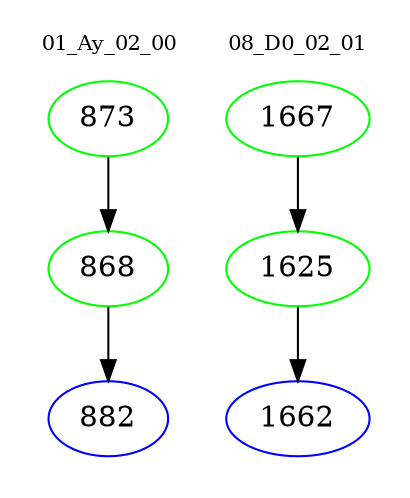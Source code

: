 digraph{
subgraph cluster_0 {
color = white
label = "01_Ay_02_00";
fontsize=10;
T0_873 [label="873", color="green"]
T0_873 -> T0_868 [color="black"]
T0_868 [label="868", color="green"]
T0_868 -> T0_882 [color="black"]
T0_882 [label="882", color="blue"]
}
subgraph cluster_1 {
color = white
label = "08_D0_02_01";
fontsize=10;
T1_1667 [label="1667", color="green"]
T1_1667 -> T1_1625 [color="black"]
T1_1625 [label="1625", color="green"]
T1_1625 -> T1_1662 [color="black"]
T1_1662 [label="1662", color="blue"]
}
}
